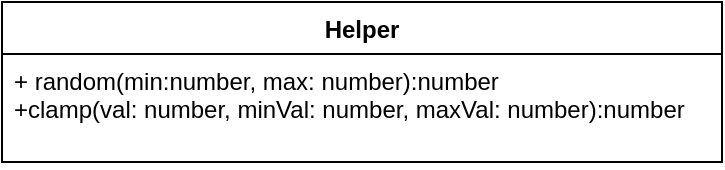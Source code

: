 <mxfile version="13.8.0" type="github">
  <diagram id="gyu7PIfWED42C97aA38n" name="Page-1">
    <mxGraphModel dx="1102" dy="614" grid="1" gridSize="10" guides="1" tooltips="1" connect="1" arrows="1" fold="1" page="1" pageScale="1" pageWidth="850" pageHeight="1100" math="0" shadow="0">
      <root>
        <mxCell id="0" />
        <mxCell id="1" parent="0" />
        <mxCell id="NWausTfhO_dYRyZyYpLQ-1" value="Helper" style="swimlane;fontStyle=1;align=center;verticalAlign=top;childLayout=stackLayout;horizontal=1;startSize=26;horizontalStack=0;resizeParent=1;resizeParentMax=0;resizeLast=0;collapsible=1;marginBottom=0;" vertex="1" parent="1">
          <mxGeometry x="40" y="70" width="360" height="80" as="geometry" />
        </mxCell>
        <mxCell id="NWausTfhO_dYRyZyYpLQ-4" value="+ random(min:number, max: number):number&#xa;+clamp(val: number, minVal: number, maxVal: number):number" style="text;strokeColor=none;fillColor=none;align=left;verticalAlign=top;spacingLeft=4;spacingRight=4;overflow=hidden;rotatable=0;points=[[0,0.5],[1,0.5]];portConstraint=eastwest;" vertex="1" parent="NWausTfhO_dYRyZyYpLQ-1">
          <mxGeometry y="26" width="360" height="54" as="geometry" />
        </mxCell>
      </root>
    </mxGraphModel>
  </diagram>
</mxfile>
